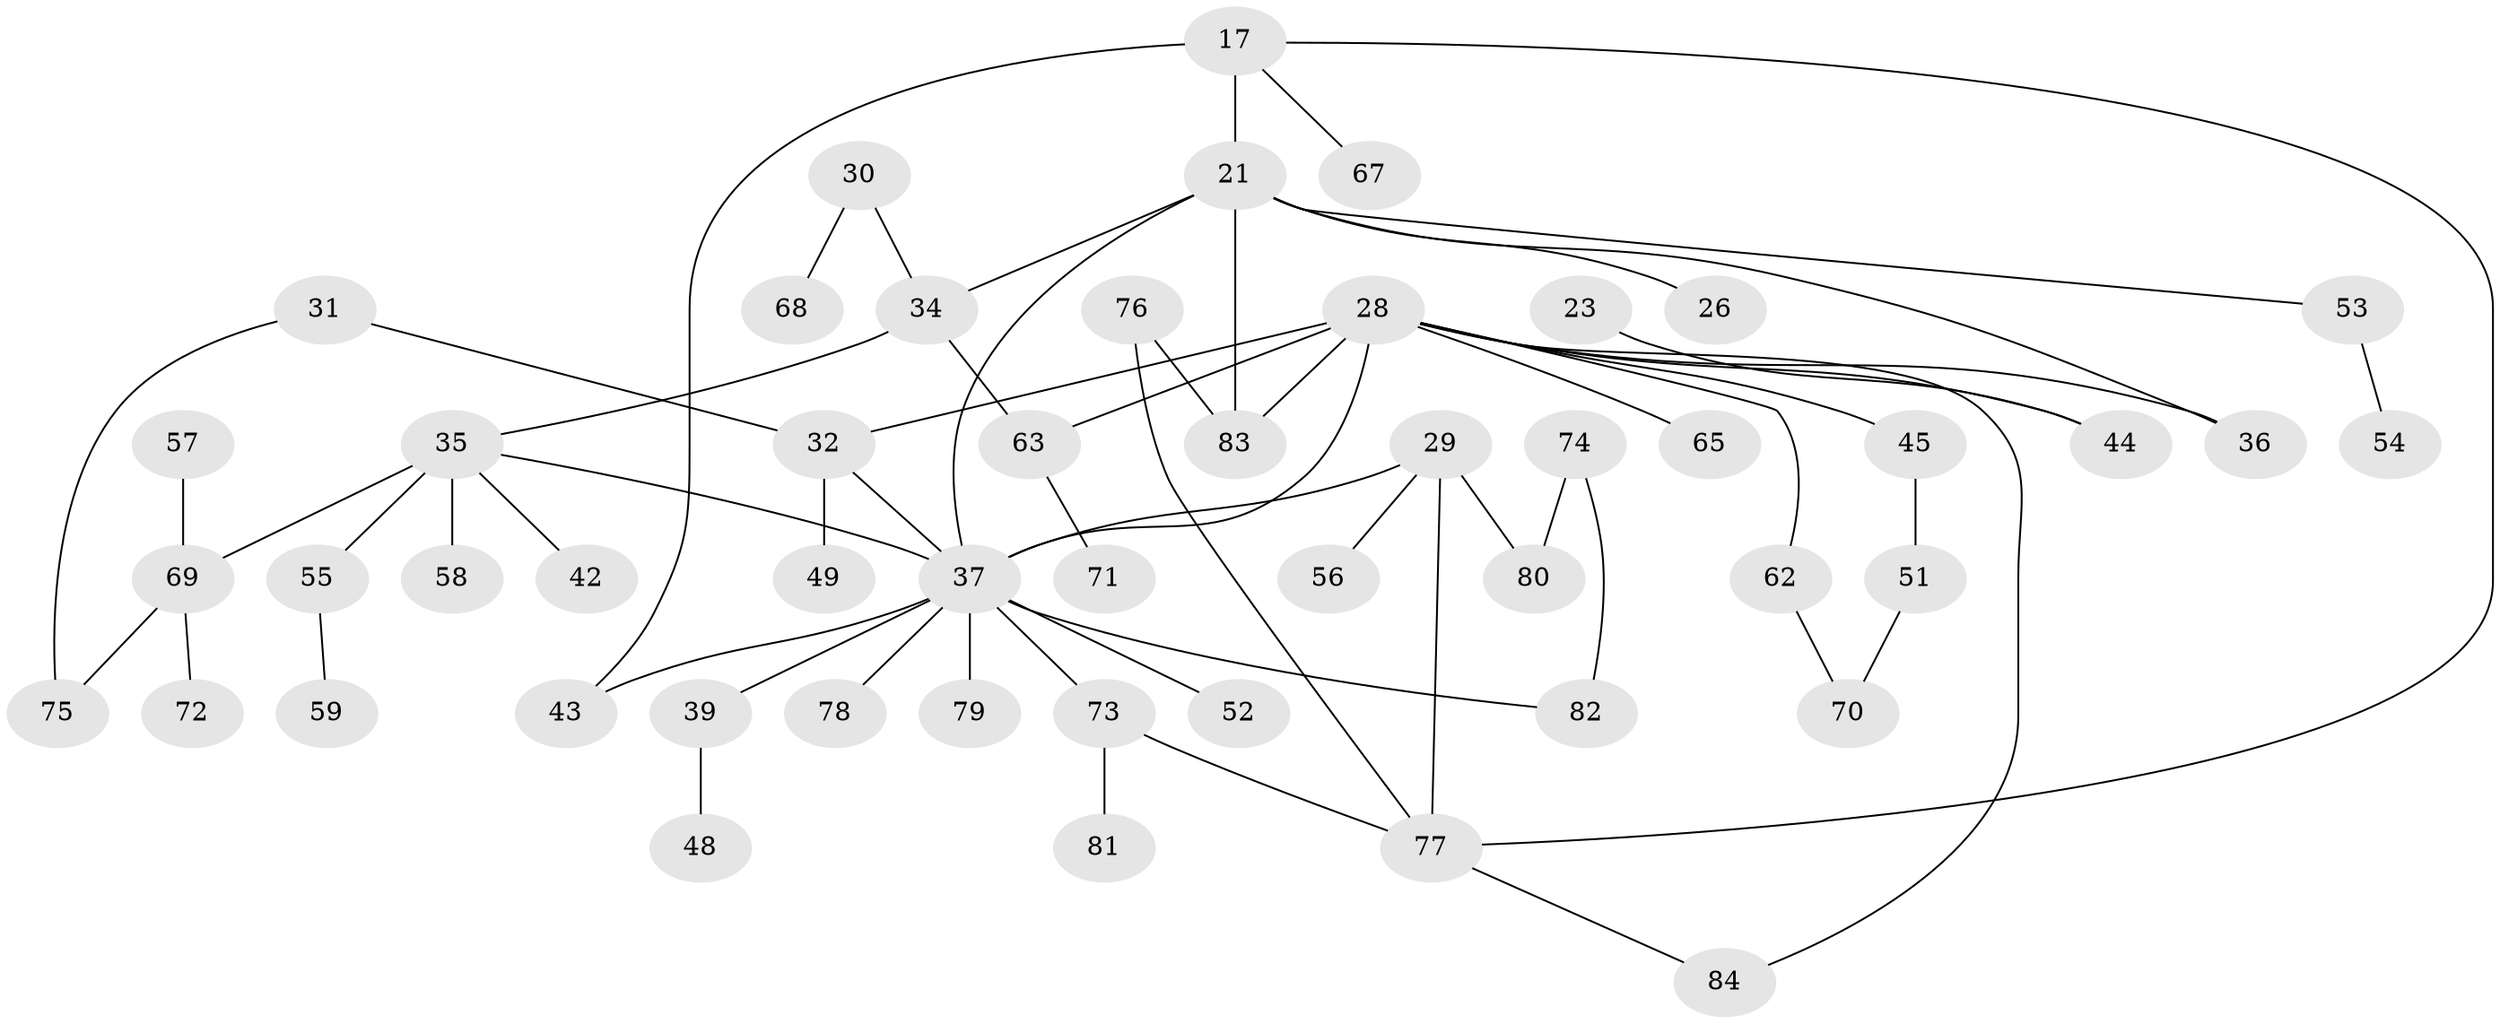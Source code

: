// original degree distribution, {6: 0.047619047619047616, 3: 0.21428571428571427, 7: 0.011904761904761904, 4: 0.09523809523809523, 2: 0.3333333333333333, 5: 0.023809523809523808, 1: 0.27380952380952384}
// Generated by graph-tools (version 1.1) at 2025/45/03/04/25 21:45:27]
// undirected, 50 vertices, 62 edges
graph export_dot {
graph [start="1"]
  node [color=gray90,style=filled];
  17;
  21 [super="+7"];
  23;
  26;
  28 [super="+16"];
  29 [super="+18"];
  30;
  31;
  32 [super="+10"];
  34 [super="+8"];
  35 [super="+9"];
  36 [super="+14"];
  37 [super="+33+12"];
  39;
  42;
  43 [super="+13"];
  44 [super="+20"];
  45;
  48;
  49;
  51;
  52;
  53;
  54;
  55;
  56;
  57;
  58;
  59;
  62 [super="+60"];
  63 [super="+22"];
  65;
  67;
  68;
  69 [super="+46"];
  70;
  71;
  72;
  73 [super="+38+61"];
  74;
  75;
  76;
  77 [super="+24+50+66"];
  78;
  79;
  80 [super="+64"];
  81;
  82 [super="+11"];
  83 [super="+27"];
  84;
  17 -- 67;
  17 -- 43 [weight=2];
  17 -- 21;
  17 -- 77;
  21 -- 26;
  21 -- 83 [weight=2];
  21 -- 37;
  21 -- 53;
  21 -- 34;
  21 -- 36;
  23 -- 44;
  28 -- 32 [weight=2];
  28 -- 63 [weight=2];
  28 -- 65;
  28 -- 36;
  28 -- 83;
  28 -- 37;
  28 -- 45;
  28 -- 84;
  28 -- 44;
  28 -- 62;
  29 -- 56;
  29 -- 37 [weight=2];
  29 -- 80;
  29 -- 77;
  30 -- 68;
  30 -- 34;
  31 -- 75;
  31 -- 32;
  32 -- 37;
  32 -- 49;
  34 -- 63;
  34 -- 35;
  35 -- 55;
  35 -- 58;
  35 -- 69 [weight=2];
  35 -- 37;
  35 -- 42;
  37 -- 79;
  37 -- 39;
  37 -- 43;
  37 -- 78;
  37 -- 52;
  37 -- 73 [weight=2];
  37 -- 82;
  39 -- 48;
  45 -- 51;
  51 -- 70;
  53 -- 54;
  55 -- 59;
  57 -- 69;
  62 -- 70;
  63 -- 71;
  69 -- 72;
  69 -- 75;
  73 -- 81;
  73 -- 77;
  74 -- 82;
  74 -- 80;
  76 -- 83;
  76 -- 77;
  77 -- 84;
}

